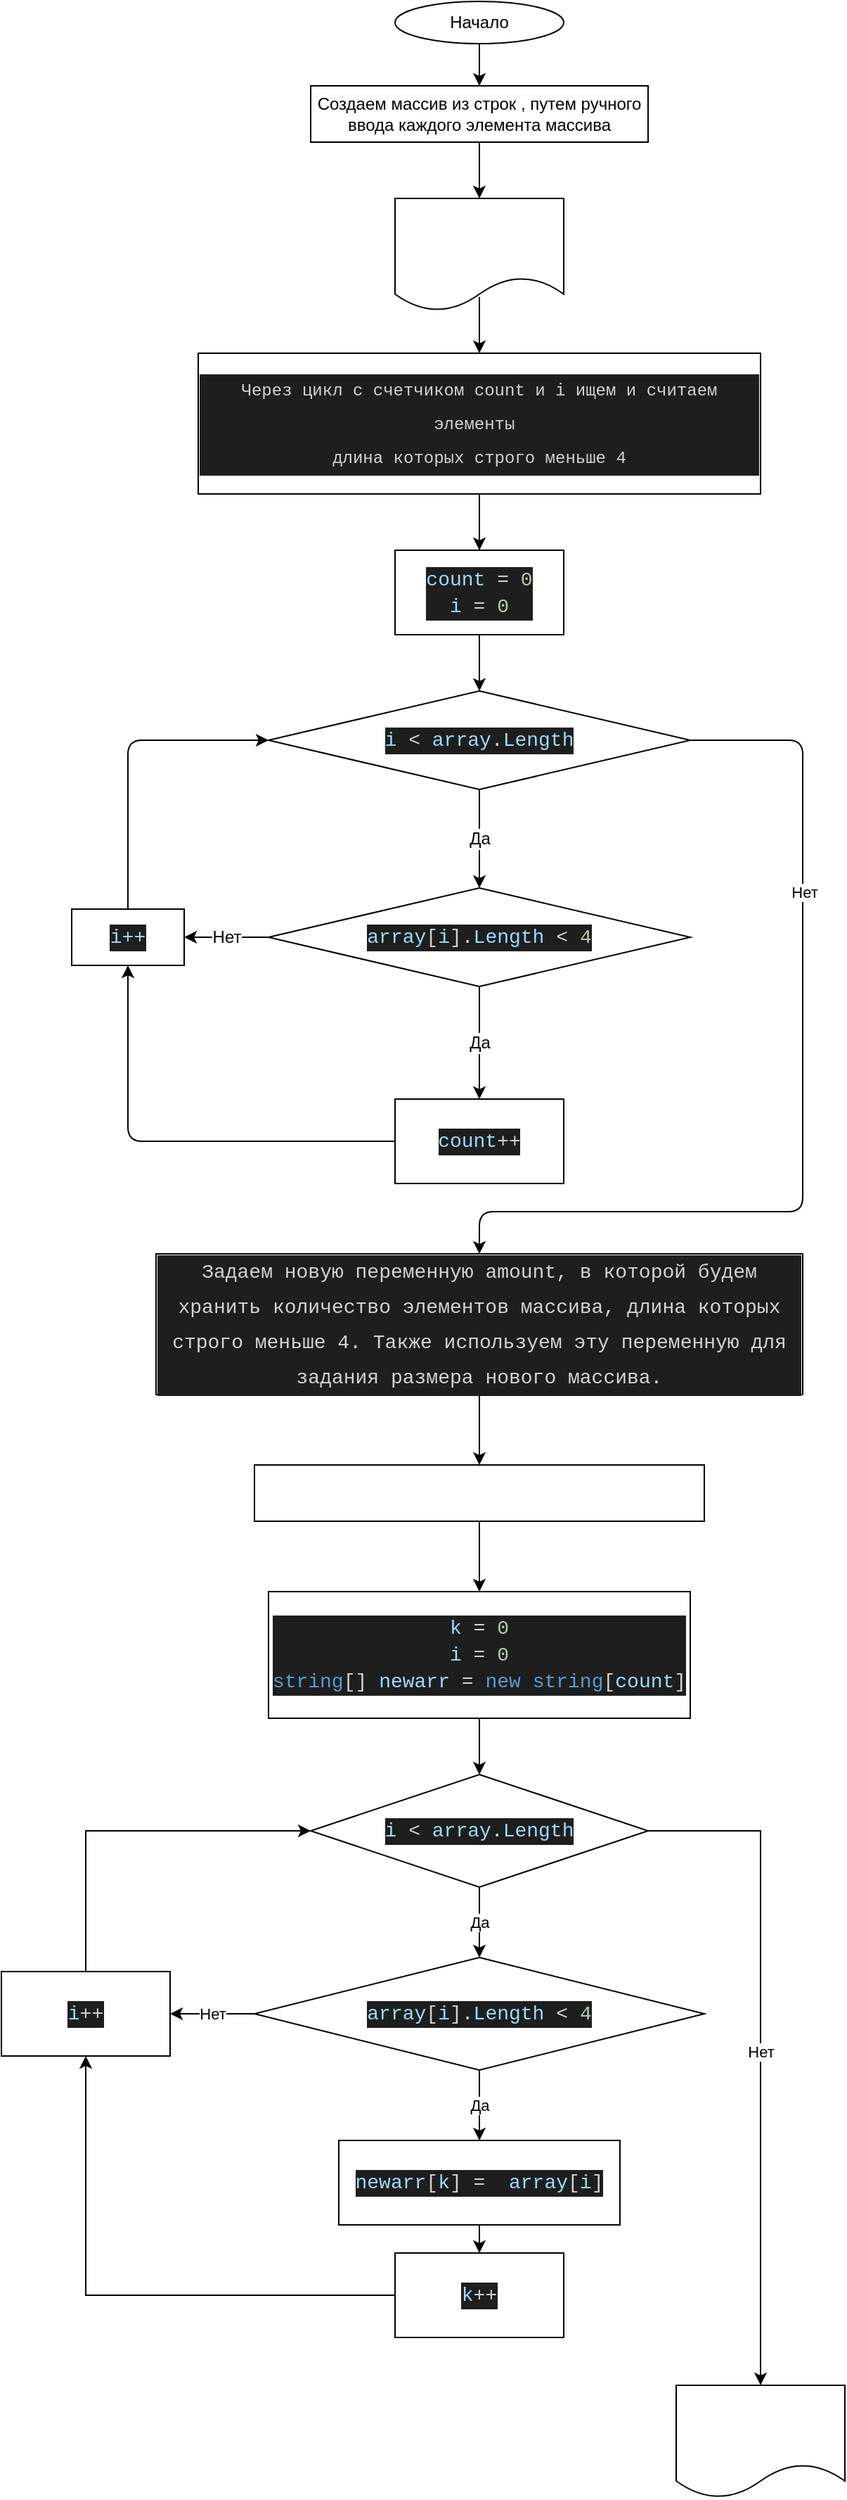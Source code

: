 <mxfile>
    <diagram id="Crcx2El_cxQW_zQhNYuJ" name="Страница 1">
        <mxGraphModel dx="650" dy="1518" grid="1" gridSize="10" guides="1" tooltips="1" connect="1" arrows="1" fold="1" page="1" pageScale="1" pageWidth="827" pageHeight="1169" math="0" shadow="0">
            <root>
                <mxCell id="0"/>
                <mxCell id="1" parent="0"/>
                <mxCell id="4" value="" style="edgeStyle=none;html=1;" parent="1" source="2" target="3" edge="1">
                    <mxGeometry relative="1" as="geometry"/>
                </mxCell>
                <mxCell id="2" value="Начало" style="ellipse;whiteSpace=wrap;html=1;" parent="1" vertex="1">
                    <mxGeometry x="340" y="-40" width="120" height="30" as="geometry"/>
                </mxCell>
                <mxCell id="38" value="" style="edgeStyle=none;html=1;fontSize=14;fontColor=#FFFFFF;" parent="1" source="3" target="36" edge="1">
                    <mxGeometry relative="1" as="geometry"/>
                </mxCell>
                <mxCell id="3" value="Создаем массив из строк , путем ручного ввода каждого элемента массива" style="rounded=0;whiteSpace=wrap;html=1;" parent="1" vertex="1">
                    <mxGeometry x="280" y="20" width="240" height="40" as="geometry"/>
                </mxCell>
                <mxCell id="12" value="" style="edgeStyle=none;html=1;fontSize=12;fontColor=#FFFFFF;" parent="1" source="7" target="9" edge="1">
                    <mxGeometry relative="1" as="geometry"/>
                </mxCell>
                <mxCell id="1PfG5Fqc5V0AQmnMmNqr-40" value="" style="edgeStyle=orthogonalEdgeStyle;rounded=0;orthogonalLoop=1;jettySize=auto;html=1;fontColor=#000000;" parent="1" source="7" target="1PfG5Fqc5V0AQmnMmNqr-39" edge="1">
                    <mxGeometry relative="1" as="geometry"/>
                </mxCell>
                <mxCell id="7" value="&lt;div style=&quot;color: rgb(212 , 212 , 212) ; background-color: rgb(30 , 30 , 30) ; font-family: &amp;quot;consolas&amp;quot; , &amp;quot;courier new&amp;quot; , monospace ; line-height: 24px&quot;&gt;&lt;div style=&quot;line-height: 24px&quot;&gt;Через цикл с счетчиком count и i ищем и считаем элементы&amp;nbsp;&lt;/div&gt;&lt;div style=&quot;line-height: 24px&quot;&gt;длина которых строго меньше 4&lt;/div&gt;&lt;/div&gt;" style="rounded=0;whiteSpace=wrap;html=1;" parent="1" vertex="1">
                    <mxGeometry x="200" y="210" width="400" height="100" as="geometry"/>
                </mxCell>
                <mxCell id="11" value="Да" style="edgeStyle=none;html=1;fontSize=12;fontColor=#000000;" parent="1" source="9" target="10" edge="1">
                    <mxGeometry relative="1" as="geometry">
                        <Array as="points"/>
                    </mxGeometry>
                </mxCell>
                <mxCell id="20" style="edgeStyle=none;html=1;exitX=1;exitY=0.5;exitDx=0;exitDy=0;entryX=0.5;entryY=0;entryDx=0;entryDy=0;fontSize=12;fontColor=#FFFFFF;" parent="1" source="9" target="19" edge="1">
                    <mxGeometry relative="1" as="geometry">
                        <Array as="points">
                            <mxPoint x="630" y="485"/>
                            <mxPoint x="630" y="820"/>
                            <mxPoint x="400" y="820"/>
                        </Array>
                    </mxGeometry>
                </mxCell>
                <mxCell id="1PfG5Fqc5V0AQmnMmNqr-41" value="Нет" style="edgeLabel;html=1;align=center;verticalAlign=middle;resizable=0;points=[];fontColor=#000000;" parent="20" vertex="1" connectable="0">
                    <mxGeometry x="-0.443" y="1" relative="1" as="geometry">
                        <mxPoint as="offset"/>
                    </mxGeometry>
                </mxCell>
                <mxCell id="9" value="&lt;div style=&quot;color: rgb(212, 212, 212); background-color: rgb(30, 30, 30); font-family: Consolas, &amp;quot;Courier New&amp;quot;, monospace; font-size: 14px; line-height: 19px;&quot;&gt;&lt;span style=&quot;color: #9cdcfe;&quot;&gt;i&lt;/span&gt; &amp;lt; &lt;span style=&quot;color: #9cdcfe;&quot;&gt;array&lt;/span&gt;.&lt;span style=&quot;color: #9cdcfe;&quot;&gt;Length&lt;/span&gt;&lt;/div&gt;" style="rhombus;whiteSpace=wrap;html=1;labelBackgroundColor=none;fontSize=12;fontColor=#FFFFFF;" parent="1" vertex="1">
                    <mxGeometry x="250" y="450" width="300" height="70" as="geometry"/>
                </mxCell>
                <mxCell id="14" value="Да" style="edgeStyle=none;html=1;fontSize=12;fontColor=#000000;" parent="1" source="10" target="13" edge="1">
                    <mxGeometry relative="1" as="geometry"/>
                </mxCell>
                <mxCell id="17" value="Нет" style="edgeStyle=none;html=1;fontSize=12;fontColor=#000000;" parent="1" source="10" target="15" edge="1">
                    <mxGeometry relative="1" as="geometry"/>
                </mxCell>
                <mxCell id="10" value="&lt;div style=&quot;color: rgb(212, 212, 212); background-color: rgb(30, 30, 30); font-family: Consolas, &amp;quot;Courier New&amp;quot;, monospace; font-size: 14px; line-height: 19px;&quot;&gt;&lt;span style=&quot;color: #9cdcfe;&quot;&gt;array&lt;/span&gt;[&lt;span style=&quot;color: #9cdcfe;&quot;&gt;i&lt;/span&gt;].&lt;span style=&quot;color: #9cdcfe;&quot;&gt;Length&lt;/span&gt; &amp;lt; &lt;span style=&quot;color: #b5cea8;&quot;&gt;4&lt;/span&gt;&lt;/div&gt;" style="rhombus;whiteSpace=wrap;html=1;labelBackgroundColor=none;fontSize=12;fontColor=#FFFFFF;" parent="1" vertex="1">
                    <mxGeometry x="250" y="590" width="300" height="70" as="geometry"/>
                </mxCell>
                <mxCell id="16" style="edgeStyle=none;html=1;exitX=0;exitY=0.5;exitDx=0;exitDy=0;entryX=0.5;entryY=1;entryDx=0;entryDy=0;fontSize=12;fontColor=#FFFFFF;" parent="1" source="13" target="15" edge="1">
                    <mxGeometry relative="1" as="geometry">
                        <Array as="points">
                            <mxPoint x="150" y="770"/>
                        </Array>
                    </mxGeometry>
                </mxCell>
                <mxCell id="13" value="&lt;div style=&quot;color: rgb(212, 212, 212); background-color: rgb(30, 30, 30); font-family: Consolas, &amp;quot;Courier New&amp;quot;, monospace; font-size: 14px; line-height: 19px;&quot;&gt;&lt;span style=&quot;color: #9cdcfe;&quot;&gt;count&lt;/span&gt;++&lt;/div&gt;" style="rounded=0;whiteSpace=wrap;html=1;labelBackgroundColor=none;fontSize=12;fontColor=#FFFFFF;" parent="1" vertex="1">
                    <mxGeometry x="340" y="740" width="120" height="60" as="geometry"/>
                </mxCell>
                <mxCell id="18" style="edgeStyle=none;html=1;exitX=0.5;exitY=0;exitDx=0;exitDy=0;entryX=0;entryY=0.5;entryDx=0;entryDy=0;fontSize=12;fontColor=#FFFFFF;" parent="1" source="15" target="9" edge="1">
                    <mxGeometry relative="1" as="geometry">
                        <Array as="points">
                            <mxPoint x="150" y="485"/>
                        </Array>
                    </mxGeometry>
                </mxCell>
                <mxCell id="15" value="&lt;div style=&quot;background-color: rgb(30, 30, 30); font-family: Consolas, &amp;quot;Courier New&amp;quot;, monospace; font-size: 14px; line-height: 19px;&quot;&gt;&lt;font color=&quot;#9cdcfe&quot;&gt;i++&lt;/font&gt;&lt;/div&gt;" style="rounded=0;whiteSpace=wrap;html=1;labelBackgroundColor=none;fontSize=12;fontColor=#FFFFFF;" parent="1" vertex="1">
                    <mxGeometry x="110" y="605" width="80" height="40" as="geometry"/>
                </mxCell>
                <mxCell id="22" value="" style="edgeStyle=none;html=1;fontSize=12;fontColor=#FFFFFF;" parent="1" source="19" target="21" edge="1">
                    <mxGeometry relative="1" as="geometry"/>
                </mxCell>
                <mxCell id="19" value="&lt;div style=&quot;color: rgb(212 , 212 , 212) ; background-color: rgb(30 , 30 , 30) ; font-family: &amp;quot;consolas&amp;quot; , &amp;quot;courier new&amp;quot; , monospace ; line-height: 24px&quot;&gt;&lt;font style=&quot;font-size: 14px&quot;&gt;Задаем новую переменную amount, в которой будем хранить количество элементов массива, длина которых строго меньше 4. Также используем эту переменную для задания размера нового массива.&lt;/font&gt;&lt;/div&gt;" style="rounded=0;whiteSpace=wrap;html=1;labelBackgroundColor=none;fontSize=12;fontColor=#FFFFFF;" parent="1" vertex="1">
                    <mxGeometry x="170" y="850" width="460" height="100" as="geometry"/>
                </mxCell>
                <mxCell id="24" value="" style="edgeStyle=none;html=1;fontSize=14;fontColor=#FFFFFF;" parent="1" source="21" target="23" edge="1">
                    <mxGeometry relative="1" as="geometry"/>
                </mxCell>
                <mxCell id="21" value="Задаем новый массив строк , в который будем выводит необходимые элементы." style="rounded=0;whiteSpace=wrap;html=1;labelBackgroundColor=none;fontSize=12;fontColor=#FFFFFF;" parent="1" vertex="1">
                    <mxGeometry x="240" y="1000" width="320" height="40" as="geometry"/>
                </mxCell>
                <mxCell id="1PfG5Fqc5V0AQmnMmNqr-44" value="" style="edgeStyle=orthogonalEdgeStyle;rounded=0;orthogonalLoop=1;jettySize=auto;html=1;fontColor=#000000;" parent="1" source="23" target="1PfG5Fqc5V0AQmnMmNqr-43" edge="1">
                    <mxGeometry relative="1" as="geometry"/>
                </mxCell>
                <mxCell id="23" value="&lt;div style=&quot;color: rgb(212 , 212 , 212) ; background-color: rgb(30 , 30 , 30) ; font-family: &amp;quot;consolas&amp;quot; , &amp;quot;courier new&amp;quot; , monospace ; line-height: 24px&quot;&gt;&lt;div style=&quot;line-height: 24px&quot;&gt;&lt;div style=&quot;font-family: Consolas, &amp;quot;Courier New&amp;quot;, monospace; font-size: 14px; line-height: 19px;&quot;&gt;&lt;span style=&quot;color: #9cdcfe;&quot;&gt;k&lt;/span&gt; = &lt;span style=&quot;color: #b5cea8;&quot;&gt;0&lt;/span&gt;&lt;/div&gt;&lt;div style=&quot;font-family: Consolas, &amp;quot;Courier New&amp;quot;, monospace; font-size: 14px; line-height: 19px;&quot;&gt;&lt;div style=&quot;line-height: 19px;&quot;&gt;&lt;span style=&quot;color: #9cdcfe;&quot;&gt;i&lt;/span&gt; = &lt;span style=&quot;color: #b5cea8;&quot;&gt;0&lt;/span&gt;&lt;/div&gt;&lt;div style=&quot;line-height: 19px;&quot;&gt;&lt;div style=&quot;line-height: 19px;&quot;&gt;&lt;span style=&quot;color: #569cd6;&quot;&gt;string&lt;/span&gt;[] &lt;span style=&quot;color: #9cdcfe;&quot;&gt;newarr&lt;/span&gt; = &lt;span style=&quot;color: #569cd6;&quot;&gt;new&lt;/span&gt; &lt;span style=&quot;color: #569cd6;&quot;&gt;string&lt;/span&gt;[&lt;span style=&quot;color: #9cdcfe;&quot;&gt;count&lt;/span&gt;]&lt;/div&gt;&lt;/div&gt;&lt;/div&gt;&lt;/div&gt;&lt;/div&gt;" style="rounded=0;whiteSpace=wrap;html=1;" parent="1" vertex="1">
                    <mxGeometry x="250" y="1090" width="300" height="90" as="geometry"/>
                </mxCell>
                <mxCell id="34" value="&lt;span&gt;newArray&lt;/span&gt;" style="shape=document;whiteSpace=wrap;html=1;boundedLbl=1;labelBackgroundColor=none;fontSize=14;fontColor=#FFFFFF;" parent="1" vertex="1">
                    <mxGeometry x="540" y="1654" width="120" height="80" as="geometry"/>
                </mxCell>
                <mxCell id="36" value="arr" style="shape=document;whiteSpace=wrap;html=1;boundedLbl=1;labelBackgroundColor=none;fontSize=14;fontColor=#FFFFFF;" parent="1" vertex="1">
                    <mxGeometry x="340" y="100" width="120" height="80" as="geometry"/>
                </mxCell>
                <mxCell id="1PfG5Fqc5V0AQmnMmNqr-39" value="&lt;div style=&quot;color: rgb(212, 212, 212); background-color: rgb(30, 30, 30); font-family: Consolas, &amp;quot;Courier New&amp;quot;, monospace; font-size: 14px; line-height: 19px;&quot;&gt;&lt;span style=&quot;color: #9cdcfe;&quot;&gt;count&lt;/span&gt; = &lt;span style=&quot;color: #b5cea8;&quot;&gt;0&lt;/span&gt;&lt;/div&gt;&lt;div style=&quot;color: rgb(212, 212, 212); background-color: rgb(30, 30, 30); font-family: Consolas, &amp;quot;Courier New&amp;quot;, monospace; font-size: 14px; line-height: 19px;&quot;&gt;&lt;div style=&quot;line-height: 19px;&quot;&gt;&lt;span style=&quot;color: #9cdcfe;&quot;&gt;i&lt;/span&gt; = &lt;span style=&quot;color: #b5cea8;&quot;&gt;0&lt;/span&gt;&lt;/div&gt;&lt;/div&gt;" style="whiteSpace=wrap;html=1;rounded=0;" parent="1" vertex="1">
                    <mxGeometry x="340" y="350" width="120" height="60" as="geometry"/>
                </mxCell>
                <mxCell id="1PfG5Fqc5V0AQmnMmNqr-46" value="Да" style="edgeStyle=orthogonalEdgeStyle;rounded=0;orthogonalLoop=1;jettySize=auto;html=1;fontColor=#000000;" parent="1" source="1PfG5Fqc5V0AQmnMmNqr-43" target="1PfG5Fqc5V0AQmnMmNqr-45" edge="1">
                    <mxGeometry relative="1" as="geometry"/>
                </mxCell>
                <mxCell id="1PfG5Fqc5V0AQmnMmNqr-43" value="&lt;div style=&quot;color: rgb(212, 212, 212); background-color: rgb(30, 30, 30); font-family: Consolas, &amp;quot;Courier New&amp;quot;, monospace; font-size: 14px; line-height: 19px;&quot;&gt;&lt;span style=&quot;color: #9cdcfe;&quot;&gt;i&lt;/span&gt; &amp;lt; &lt;span style=&quot;color: #9cdcfe;&quot;&gt;array&lt;/span&gt;.&lt;span style=&quot;color: #9cdcfe;&quot;&gt;Length&lt;/span&gt;&lt;/div&gt;" style="rhombus;whiteSpace=wrap;html=1;rounded=0;" parent="1" vertex="1">
                    <mxGeometry x="280" y="1220" width="240" height="80" as="geometry"/>
                </mxCell>
                <mxCell id="1PfG5Fqc5V0AQmnMmNqr-48" value="Да" style="edgeStyle=orthogonalEdgeStyle;rounded=0;orthogonalLoop=1;jettySize=auto;html=1;fontColor=#000000;" parent="1" source="1PfG5Fqc5V0AQmnMmNqr-45" target="1PfG5Fqc5V0AQmnMmNqr-47" edge="1">
                    <mxGeometry relative="1" as="geometry"/>
                </mxCell>
                <mxCell id="1PfG5Fqc5V0AQmnMmNqr-52" value="Нет" style="edgeStyle=orthogonalEdgeStyle;rounded=0;orthogonalLoop=1;jettySize=auto;html=1;fontColor=#000000;" parent="1" source="1PfG5Fqc5V0AQmnMmNqr-45" target="1PfG5Fqc5V0AQmnMmNqr-51" edge="1">
                    <mxGeometry relative="1" as="geometry"/>
                </mxCell>
                <mxCell id="1PfG5Fqc5V0AQmnMmNqr-45" value="&lt;div style=&quot;color: rgb(212, 212, 212); background-color: rgb(30, 30, 30); font-family: Consolas, &amp;quot;Courier New&amp;quot;, monospace; font-size: 14px; line-height: 19px;&quot;&gt;&lt;span style=&quot;color: #9cdcfe;&quot;&gt;array&lt;/span&gt;[&lt;span style=&quot;color: #9cdcfe;&quot;&gt;i&lt;/span&gt;].&lt;span style=&quot;color: #9cdcfe;&quot;&gt;Length&lt;/span&gt; &amp;lt; &lt;span style=&quot;color: #b5cea8;&quot;&gt;4&lt;/span&gt;&lt;/div&gt;" style="rhombus;whiteSpace=wrap;html=1;rounded=0;" parent="1" vertex="1">
                    <mxGeometry x="240" y="1350" width="320" height="80" as="geometry"/>
                </mxCell>
                <mxCell id="1PfG5Fqc5V0AQmnMmNqr-50" value="" style="edgeStyle=orthogonalEdgeStyle;rounded=0;orthogonalLoop=1;jettySize=auto;html=1;fontColor=#000000;" parent="1" source="1PfG5Fqc5V0AQmnMmNqr-47" target="1PfG5Fqc5V0AQmnMmNqr-49" edge="1">
                    <mxGeometry relative="1" as="geometry"/>
                </mxCell>
                <mxCell id="1PfG5Fqc5V0AQmnMmNqr-47" value="&lt;div style=&quot;color: rgb(212, 212, 212); background-color: rgb(30, 30, 30); font-family: Consolas, &amp;quot;Courier New&amp;quot;, monospace; font-size: 14px; line-height: 19px;&quot;&gt;&lt;span style=&quot;color: #9cdcfe;&quot;&gt;newarr&lt;/span&gt;[&lt;span style=&quot;color: #9cdcfe;&quot;&gt;k&lt;/span&gt;] = &amp;nbsp;&lt;span style=&quot;color: #9cdcfe;&quot;&gt;array&lt;/span&gt;[&lt;span style=&quot;color: #9cdcfe;&quot;&gt;i&lt;/span&gt;]&lt;/div&gt;" style="whiteSpace=wrap;html=1;rounded=0;" parent="1" vertex="1">
                    <mxGeometry x="300" y="1480" width="200" height="60" as="geometry"/>
                </mxCell>
                <mxCell id="1PfG5Fqc5V0AQmnMmNqr-49" value="&lt;div style=&quot;color: rgb(212, 212, 212); background-color: rgb(30, 30, 30); font-family: Consolas, &amp;quot;Courier New&amp;quot;, monospace; font-size: 14px; line-height: 19px;&quot;&gt;&lt;span style=&quot;color: #9cdcfe;&quot;&gt;k&lt;/span&gt;++&lt;/div&gt;" style="whiteSpace=wrap;html=1;rounded=0;" parent="1" vertex="1">
                    <mxGeometry x="340" y="1560" width="120" height="60" as="geometry"/>
                </mxCell>
                <mxCell id="1PfG5Fqc5V0AQmnMmNqr-51" value="&lt;div style=&quot;color: rgb(212, 212, 212); background-color: rgb(30, 30, 30); font-family: Consolas, &amp;quot;Courier New&amp;quot;, monospace; font-size: 14px; line-height: 19px;&quot;&gt;&lt;span style=&quot;color: #9cdcfe;&quot;&gt;i&lt;/span&gt;++&lt;/div&gt;" style="whiteSpace=wrap;html=1;rounded=0;" parent="1" vertex="1">
                    <mxGeometry x="60" y="1360" width="120" height="60" as="geometry"/>
                </mxCell>
                <mxCell id="1PfG5Fqc5V0AQmnMmNqr-53" value="" style="endArrow=classic;html=1;rounded=0;fontColor=#000000;exitX=0;exitY=0.5;exitDx=0;exitDy=0;" parent="1" source="1PfG5Fqc5V0AQmnMmNqr-49" target="1PfG5Fqc5V0AQmnMmNqr-51" edge="1">
                    <mxGeometry width="50" height="50" relative="1" as="geometry">
                        <mxPoint x="340" y="1520" as="sourcePoint"/>
                        <mxPoint x="110" y="1520" as="targetPoint"/>
                        <Array as="points">
                            <mxPoint x="120" y="1590"/>
                        </Array>
                    </mxGeometry>
                </mxCell>
                <mxCell id="1PfG5Fqc5V0AQmnMmNqr-54" value="" style="endArrow=classic;html=1;rounded=0;fontColor=#000000;exitX=0.5;exitY=0;exitDx=0;exitDy=0;entryX=0;entryY=0.5;entryDx=0;entryDy=0;" parent="1" source="1PfG5Fqc5V0AQmnMmNqr-51" target="1PfG5Fqc5V0AQmnMmNqr-43" edge="1">
                    <mxGeometry width="50" height="50" relative="1" as="geometry">
                        <mxPoint x="340" y="1420" as="sourcePoint"/>
                        <mxPoint x="120" y="1260" as="targetPoint"/>
                        <Array as="points">
                            <mxPoint x="120" y="1260"/>
                        </Array>
                    </mxGeometry>
                </mxCell>
                <mxCell id="1PfG5Fqc5V0AQmnMmNqr-55" value="Нет" style="endArrow=classic;html=1;rounded=0;fontColor=#000000;exitX=1;exitY=0.5;exitDx=0;exitDy=0;entryX=0.5;entryY=0;entryDx=0;entryDy=0;" parent="1" source="1PfG5Fqc5V0AQmnMmNqr-43" target="34" edge="1">
                    <mxGeometry width="50" height="50" relative="1" as="geometry">
                        <mxPoint x="340" y="1420" as="sourcePoint"/>
                        <mxPoint x="520" y="1590" as="targetPoint"/>
                        <Array as="points">
                            <mxPoint x="600" y="1260"/>
                        </Array>
                    </mxGeometry>
                </mxCell>
                <mxCell id="1PfG5Fqc5V0AQmnMmNqr-56" value="" style="endArrow=classic;html=1;rounded=0;fontColor=#000000;entryX=0.5;entryY=0;entryDx=0;entryDy=0;exitX=0.5;exitY=0.875;exitDx=0;exitDy=0;exitPerimeter=0;" parent="1" source="36" target="7" edge="1">
                    <mxGeometry width="50" height="50" relative="1" as="geometry">
                        <mxPoint x="340" y="220" as="sourcePoint"/>
                        <mxPoint x="390" y="170" as="targetPoint"/>
                    </mxGeometry>
                </mxCell>
            </root>
        </mxGraphModel>
    </diagram>
</mxfile>
